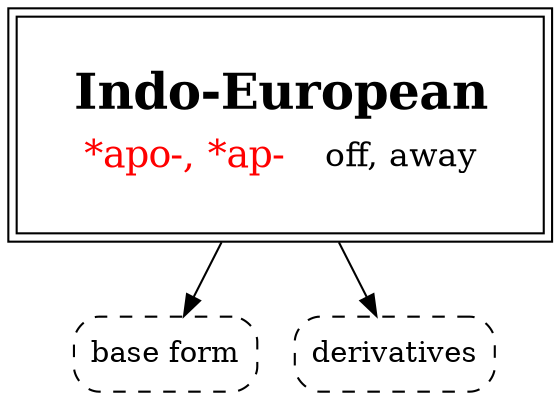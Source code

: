 strict digraph {
/* sources: AHD */
node [shape=none]

apoIE [label=<<table border="0"><tr><td colspan="2"><font point-size="24"><b>Indo-European</b></font></td></tr><tr><td><font point-size="18" color="red">*apo-, *ap-</font></td><td><font point-size="16">off, away</font></td></tr></table>> tooltip="Indo-European \"*apo-, *ap-\" off, away" shape=box peripheries=2 margin=.3]

apo1 [label=<base form> shape=box style="dashed,rounded" URL="apo-off1.svg" tooltip="base form"]
apo2 [label=<derivatives> shape=box style="dashed,rounded" URL="apo-off2.svg" tooltip="derivatives"]
apoIE -> { apo1 apo2 }
}